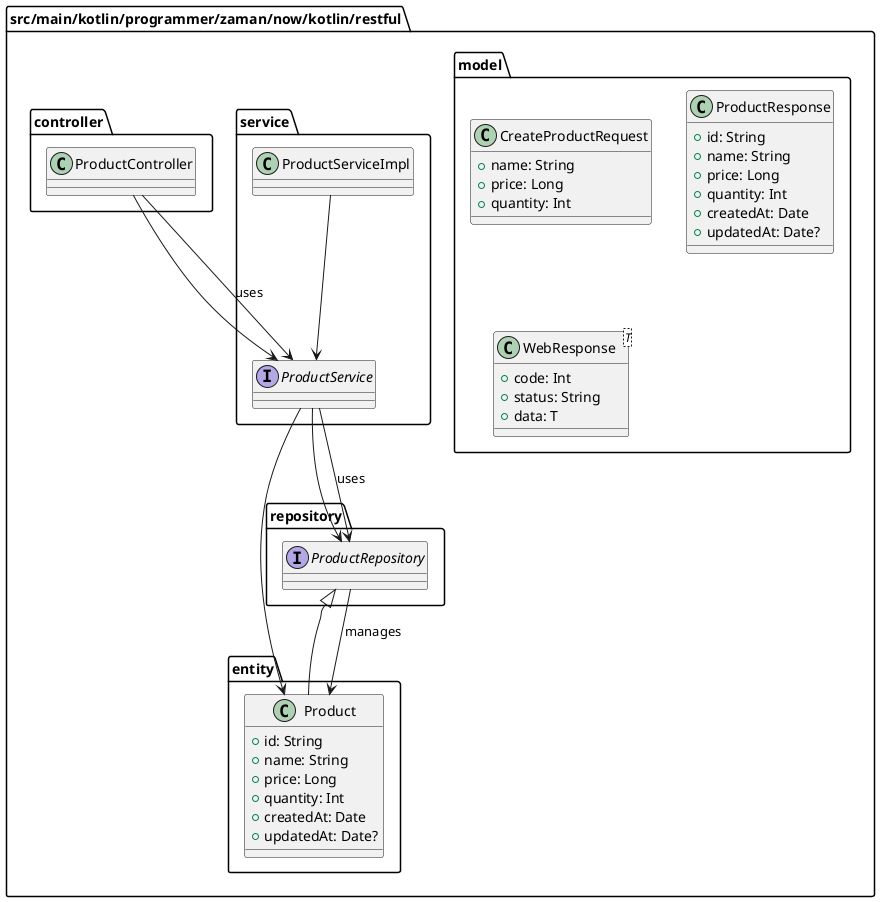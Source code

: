 @startuml

package "src/main/kotlin/programmer/zaman/now/kotlin/restful" {
    package "entity" {
        class Product {
            +id: String
            +name: String
            +price: Long
            +quantity: Int
            +createdAt: Date
            +updatedAt: Date?
        }
    }

    package "model" {
        class CreateProductRequest {
            +name: String
            +price: Long
            +quantity: Int
        }

        class ProductResponse {
            +id: String
            +name: String
            +price: Long
            +quantity: Int
            +createdAt: Date
            +updatedAt: Date?
        }

        class WebResponse<T> {
            +code: Int
            +status: String
            +data: T
        }
    }

    package "repository" {
        interface ProductRepository
        ProductRepository <|-- Product
    }

    package "service" {
        interface ProductService
        class ProductServiceImpl
        
        ProductService --> ProductRepository
        ProductService --> Product
        ProductServiceImpl --> ProductService
    }

    package "controller" {

        class ProductController
        
        ProductController --> ProductService
    }
}

ProductController -down-> ProductService : uses
ProductService -down-> ProductRepository : uses
ProductRepository -down-> Product : manages

@enduml